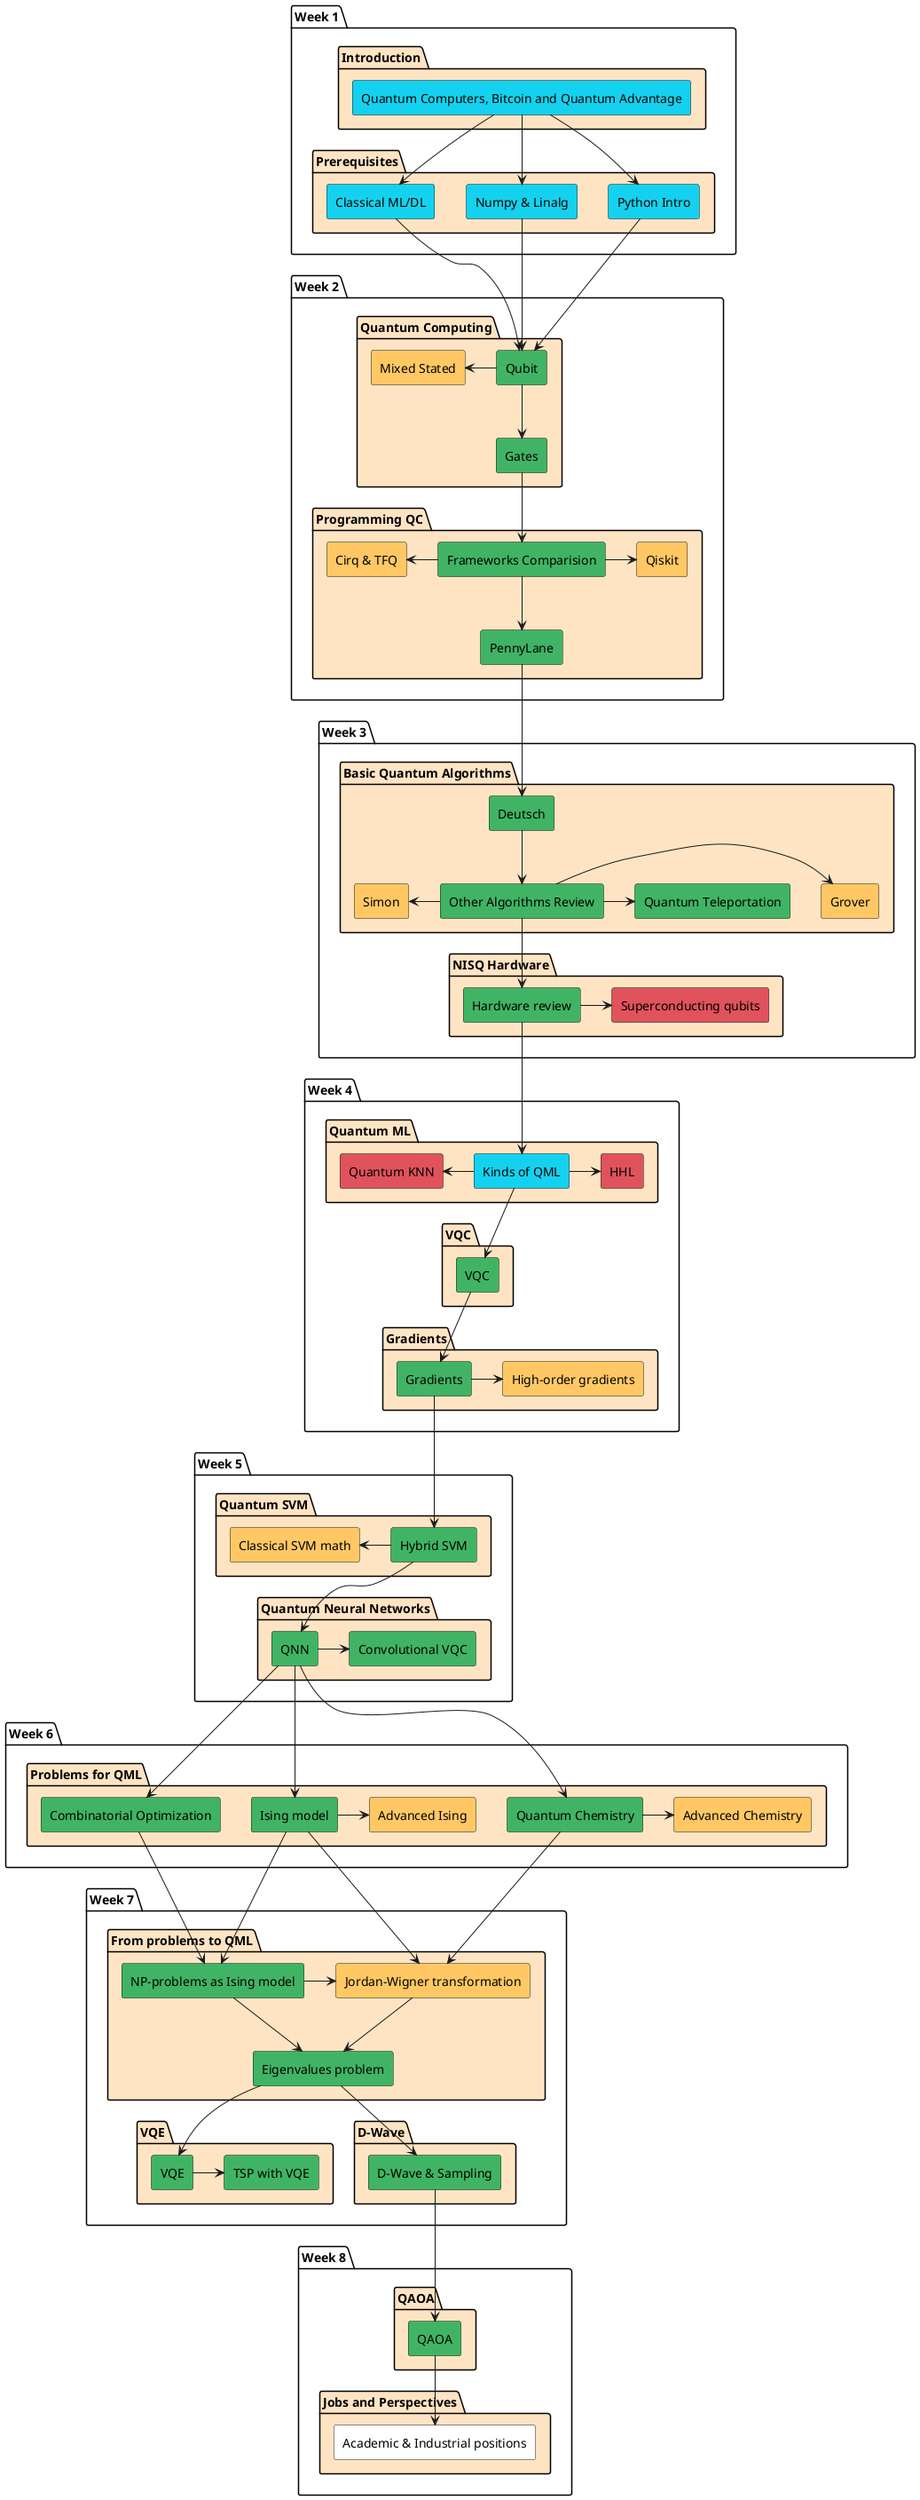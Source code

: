 @startuml
package "Week 1" {
        package "Introduction" #Bisque {
                rectangle "Quantum Computers, Bitcoin and Quantum Advantage" as intro1 #14D2EF
        }

        package "Prerequisites" #Bisque {
                rectangle "Python Intro" as python #14D2EF
                rectangle "Numpy & Linalg" as numpy #14D2EF
                rectangle "Classical ML/DL" as ml #14D2EF
        }
}

package "Week 2" {
        package "Quantum Computing" as qci #Bisque {
                rectangle "Qubit" as qubit #40B464
                rectangle "Gates" as gates #40B464
                rectangle "Mixed Stated" as mixed #FFC864
        }

        package "Programming QC" #Bisque {
                rectangle "Frameworks Comparision" as progcomparision #40B464
                rectangle "PennyLane" as pennylane #40B464
                rectangle "Qiskit" as qiskit #FFC864
                rectangle "Cirq & TFQ" as cirq #FFC864
        }
}

package "Week 3" {
        package "Basic Quantum Algorithms" as qalgo #Bisque {
                rectangle "Deutsch" as deutsch #40B464
                rectangle "Other Algorithms Review" as advanced_algos #40B464
                rectangle "Grover" as grover #FFC864
                rectangle "Quantum Teleportation" as qtp #40B464
                rectangle "Simon" as saimon #FFC864
        }

        package "NISQ Hardware" #Bisque {
                rectangle "Hardware review" as review #40B464
                rectangle "Superconducting qubits" as schard #E0535C
        }
}

package "Week 4" {
        package "Quantum ML" #Bisque {
                rectangle "Kinds of QML" as qml_general #14D2EF
                rectangle "HHL" as hhl #E0535C
                rectangle "Quantum KNN" as qknn #E0535C
        }

        package "VQC" #Bisque {
                rectangle "VQC" as vqc #40B464
        }

        package "Gradients" #Bisque {
                rectangle "Gradients" as grad #40B464
                rectangle "High-order gradients" as hograd #FFC864
        }
}

package "Week 5" {
        package "Quantum SVM" #Bisque {
                rectangle "Hybrid SVM" as hsvm #40B464
                rectangle "Classical SVM math" as csvm #FFC864
        }

        package "Quantum Neural Networks" #Bisque {
                rectangle "QNN" as qnn #40B464
'                rectangle "Barren plateaus" as barren #FFC864
                rectangle "Convolutional VQC" as convvqc #40B464
        }
}

package "Week 6" {
        package "Problems for QML" #Bisque {
                rectangle "Ising model" as ising #40B464
                rectangle "Advanced Ising" as aising #FFC864
                rectangle "Combinatorial Optimization" as copt #40B464
                rectangle "Quantum Chemistry" as qchem #40B464
                rectangle "Advanced Chemistry" as aqchem #FFC864
        }
}

package "Week 7" {
          package "From problems to QML" #Bisque {
                rectangle "NP-problems as Ising model" as npising #40B464
                rectangle "Jordan-Wigner transformation" as jordan #FFC864
                rectangle "Eigenvalues problem" as eigenvals #40B464
        }

        package "VQE" #Bisque {
                rectangle "VQE" as vqe #40B464
                rectangle "TSP with VQE" as tspvqe #40B464
        }

        package "D-Wave" #Bisque {
                rectangle "D-Wave & Sampling" as dwave #40B464
        }
}

package "Week 8" {
        package "QAOA" #Bisque {
                rectangle "QAOA" as qaoa #40B464
        }

'        package "Advanced Topics" as adv #Bisque {
'                rectangle "SotA review" as adv_sota #40B464
'        }

        package "Jobs and Perspectives" as jobs #Bisque {
                rectangle "Academic & Industrial positions" as academic_industrial #White
        }
}

intro1 --> python
intro1 --> numpy
intro1 --> ml

python --> qubit
numpy --> qubit
ml --> qubit

qubit --> gates
mixed <- qubit

gates --> progcomparision
progcomparision --> pennylane
cirq <- progcomparision
progcomparision -> qiskit

pennylane --> deutsch

deutsch --> advanced_algos
advanced_algos -> grover
advanced_algos -> qtp
saimon <- advanced_algos

advanced_algos --> review
review -> schard

review --> qml_general

qml_general -> hhl
qknn <- qml_general

qml_general --> vqc

vqc --> grad
grad -> hograd

grad --> hsvm
' barren <- qnn
qnn -> convvqc

hsvm --> qnn
csvm <- hsvm

qnn --> copt
qnn --> ising
qnn --> qchem
qchem -> aqchem
qchem --> jordan
ising -> aising
ising --> npising
ising --> jordan
npising -> jordan
copt --> npising

npising --> eigenvals
jordan --> eigenvals

eigenvals --> vqe
eigenvals --> dwave

vqe -> tspvqe

dwave --> qaoa

' qaoa -> adv_sota

qaoa --> academic_industrial

@enduml
